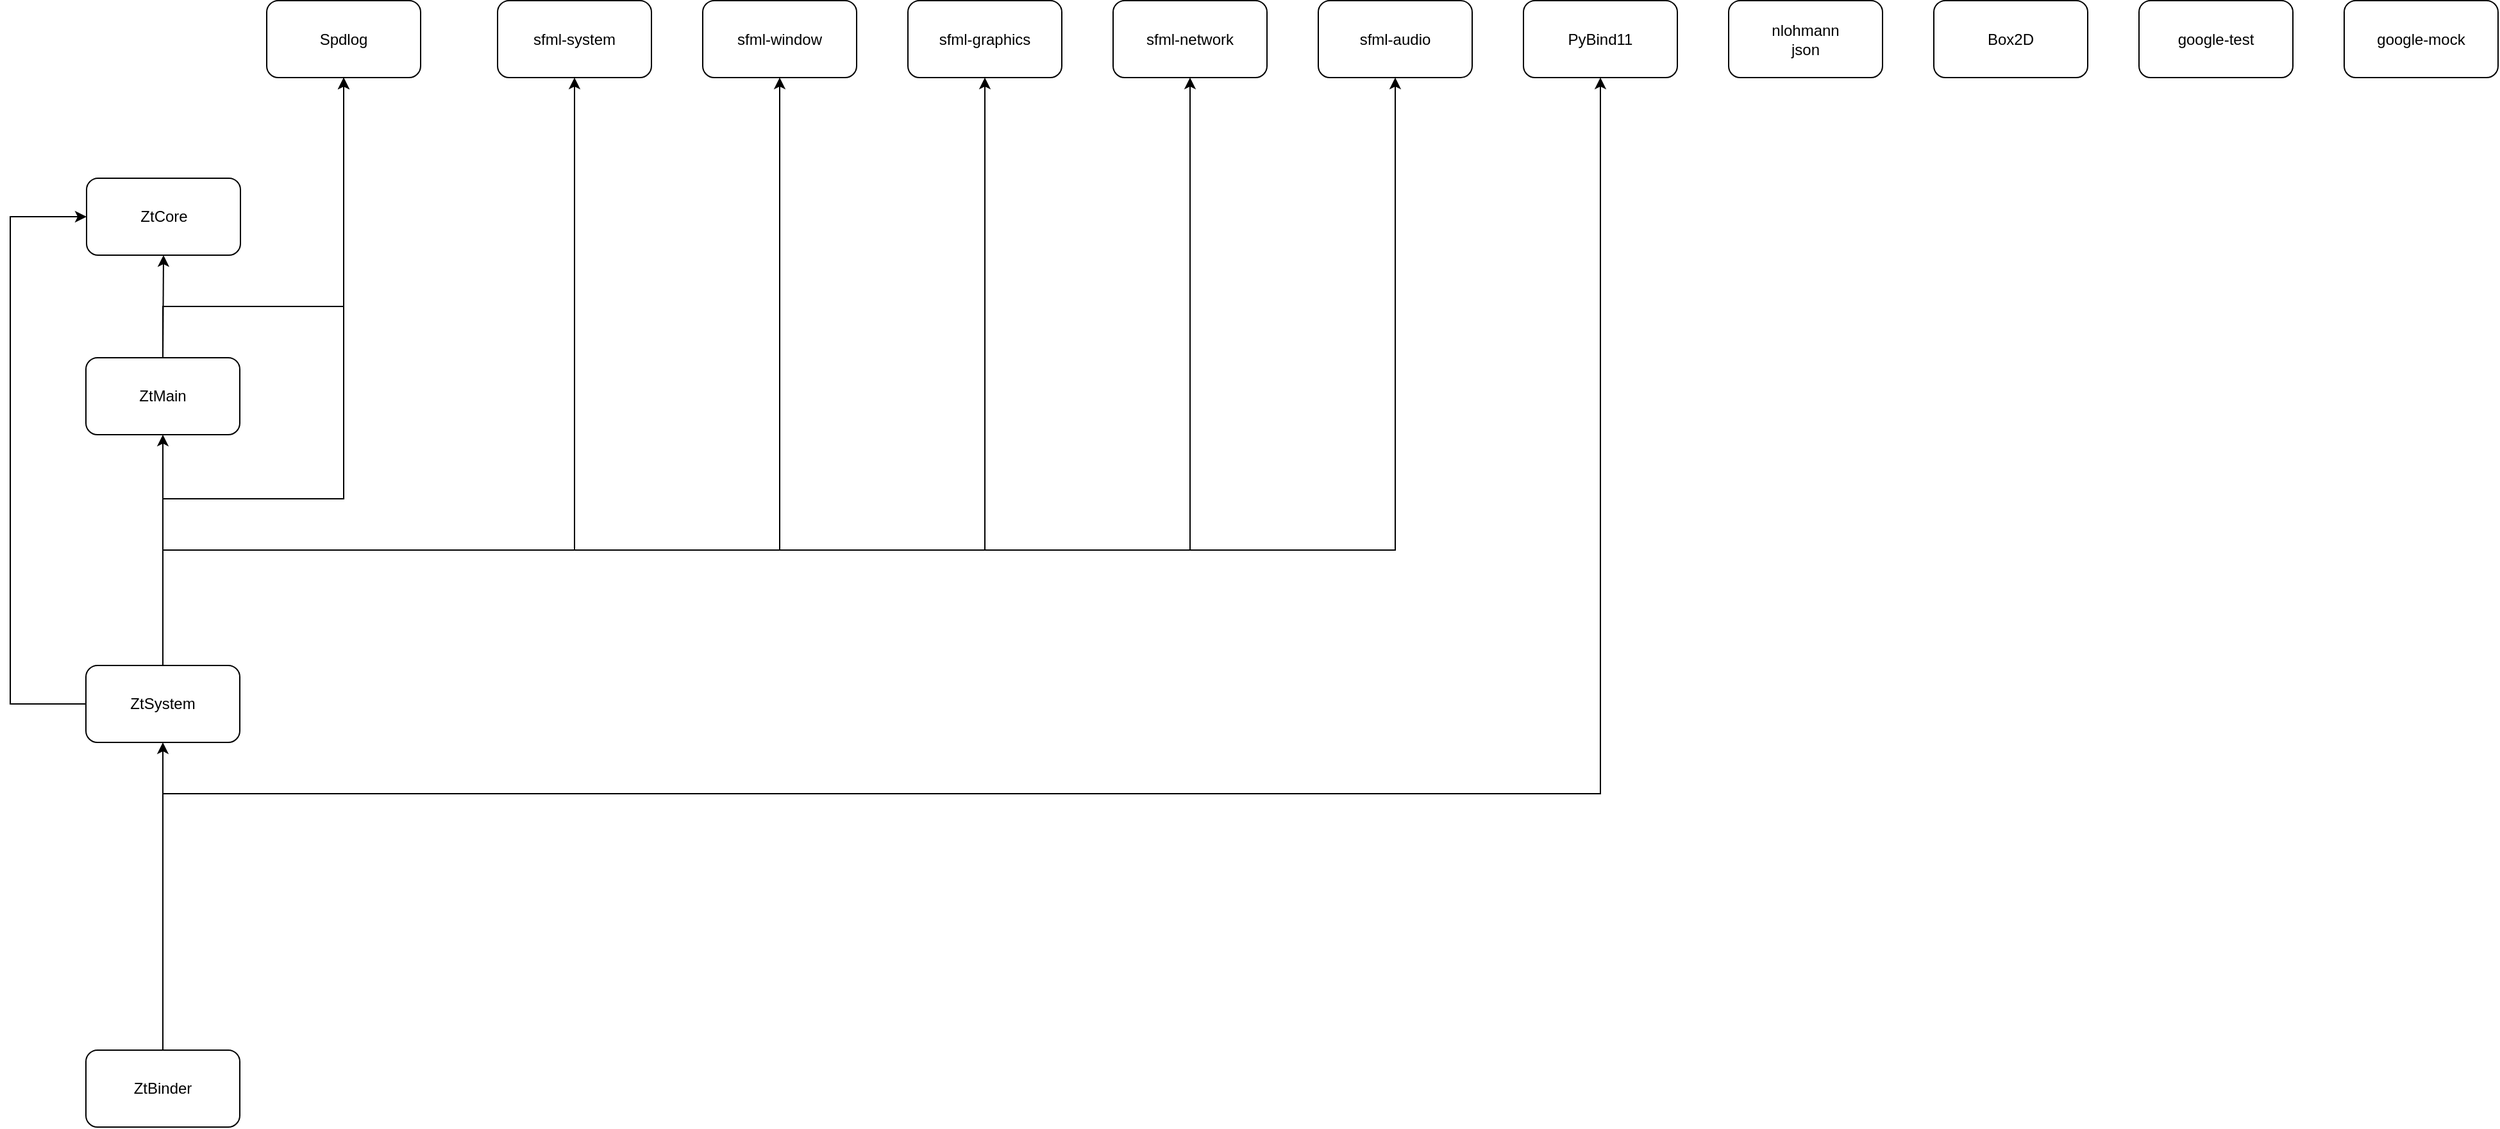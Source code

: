 <mxfile version="11.3.0" type="device" pages="1"><diagram id="3abh0IXuyjlP1rZzvHWu" name="Page-1"><mxGraphModel dx="1531" dy="1131" grid="1" gridSize="10" guides="1" tooltips="1" connect="1" arrows="1" fold="1" page="1" pageScale="1" pageWidth="1920" pageHeight="1200" math="0" shadow="0"><root><mxCell id="0"/><mxCell id="1" parent="0"/><mxCell id="gH2VBpLHHTSfeZT3TR4R-7" style="edgeStyle=orthogonalEdgeStyle;rounded=0;orthogonalLoop=1;jettySize=auto;html=1;exitX=0.5;exitY=0;exitDx=0;exitDy=0;entryX=0.5;entryY=1;entryDx=0;entryDy=0;" parent="1" source="gH2VBpLHHTSfeZT3TR4R-1" target="gH2VBpLHHTSfeZT3TR4R-8" edge="1"><mxGeometry relative="1" as="geometry"><mxPoint x="1040" y="500" as="targetPoint"/><Array as="points"><mxPoint x="899" y="520"/><mxPoint x="1040" y="520"/></Array></mxGeometry></mxCell><mxCell id="gH2VBpLHHTSfeZT3TR4R-1" value="ZtMain" style="rounded=1;whiteSpace=wrap;html=1;" parent="1" vertex="1"><mxGeometry x="839" y="560" width="120" height="60" as="geometry"/></mxCell><mxCell id="gH2VBpLHHTSfeZT3TR4R-2" value="ZtCore" style="rounded=1;whiteSpace=wrap;html=1;" parent="1" vertex="1"><mxGeometry x="839.5" y="420" width="120" height="60" as="geometry"/></mxCell><mxCell id="gH2VBpLHHTSfeZT3TR4R-3" value="" style="endArrow=classic;html=1;exitX=0.5;exitY=0;exitDx=0;exitDy=0;entryX=0.5;entryY=1;entryDx=0;entryDy=0;" parent="1" source="gH2VBpLHHTSfeZT3TR4R-1" target="gH2VBpLHHTSfeZT3TR4R-2" edge="1"><mxGeometry width="50" height="50" relative="1" as="geometry"><mxPoint x="779.5" y="560" as="sourcePoint"/><mxPoint x="1040" y="490" as="targetPoint"/></mxGeometry></mxCell><mxCell id="gH2VBpLHHTSfeZT3TR4R-5" style="edgeStyle=orthogonalEdgeStyle;rounded=0;orthogonalLoop=1;jettySize=auto;html=1;exitX=0.5;exitY=0;exitDx=0;exitDy=0;entryX=0.5;entryY=1;entryDx=0;entryDy=0;" parent="1" source="gH2VBpLHHTSfeZT3TR4R-4" target="gH2VBpLHHTSfeZT3TR4R-1" edge="1"><mxGeometry relative="1" as="geometry"/></mxCell><mxCell id="gH2VBpLHHTSfeZT3TR4R-6" style="edgeStyle=orthogonalEdgeStyle;rounded=0;orthogonalLoop=1;jettySize=auto;html=1;exitX=0;exitY=0.5;exitDx=0;exitDy=0;entryX=0;entryY=0.5;entryDx=0;entryDy=0;" parent="1" source="gH2VBpLHHTSfeZT3TR4R-4" target="gH2VBpLHHTSfeZT3TR4R-2" edge="1"><mxGeometry relative="1" as="geometry"><mxPoint x="739.5" y="470" as="targetPoint"/><Array as="points"><mxPoint x="780" y="830"/><mxPoint x="780" y="450"/></Array></mxGeometry></mxCell><mxCell id="gH2VBpLHHTSfeZT3TR4R-22" style="edgeStyle=orthogonalEdgeStyle;rounded=0;orthogonalLoop=1;jettySize=auto;html=1;exitX=0.5;exitY=0;exitDx=0;exitDy=0;entryX=0.5;entryY=1;entryDx=0;entryDy=0;" parent="1" source="gH2VBpLHHTSfeZT3TR4R-4" target="gH2VBpLHHTSfeZT3TR4R-8" edge="1"><mxGeometry relative="1" as="geometry"><Array as="points"><mxPoint x="899" y="670"/><mxPoint x="1040" y="670"/></Array></mxGeometry></mxCell><mxCell id="gH2VBpLHHTSfeZT3TR4R-23" style="edgeStyle=orthogonalEdgeStyle;rounded=0;orthogonalLoop=1;jettySize=auto;html=1;exitX=0.5;exitY=0;exitDx=0;exitDy=0;entryX=0.5;entryY=1;entryDx=0;entryDy=0;" parent="1" source="gH2VBpLHHTSfeZT3TR4R-4" target="gH2VBpLHHTSfeZT3TR4R-9" edge="1"><mxGeometry relative="1" as="geometry"><Array as="points"><mxPoint x="899" y="710"/><mxPoint x="1220" y="710"/></Array></mxGeometry></mxCell><mxCell id="gH2VBpLHHTSfeZT3TR4R-24" style="edgeStyle=orthogonalEdgeStyle;rounded=0;orthogonalLoop=1;jettySize=auto;html=1;exitX=0.5;exitY=0;exitDx=0;exitDy=0;entryX=0.5;entryY=1;entryDx=0;entryDy=0;" parent="1" source="gH2VBpLHHTSfeZT3TR4R-4" target="gH2VBpLHHTSfeZT3TR4R-12" edge="1"><mxGeometry relative="1" as="geometry"><Array as="points"><mxPoint x="899" y="710"/><mxPoint x="1380" y="710"/></Array></mxGeometry></mxCell><mxCell id="gH2VBpLHHTSfeZT3TR4R-25" style="edgeStyle=orthogonalEdgeStyle;rounded=0;orthogonalLoop=1;jettySize=auto;html=1;exitX=0.5;exitY=0;exitDx=0;exitDy=0;entryX=0.5;entryY=1;entryDx=0;entryDy=0;" parent="1" source="gH2VBpLHHTSfeZT3TR4R-4" target="gH2VBpLHHTSfeZT3TR4R-10" edge="1"><mxGeometry relative="1" as="geometry"><Array as="points"><mxPoint x="899" y="710"/><mxPoint x="1540" y="710"/></Array></mxGeometry></mxCell><mxCell id="gH2VBpLHHTSfeZT3TR4R-26" style="edgeStyle=orthogonalEdgeStyle;rounded=0;orthogonalLoop=1;jettySize=auto;html=1;exitX=0.5;exitY=0;exitDx=0;exitDy=0;entryX=0.5;entryY=1;entryDx=0;entryDy=0;" parent="1" source="gH2VBpLHHTSfeZT3TR4R-4" target="gH2VBpLHHTSfeZT3TR4R-11" edge="1"><mxGeometry relative="1" as="geometry"><Array as="points"><mxPoint x="899" y="710"/><mxPoint x="1700" y="710"/></Array></mxGeometry></mxCell><mxCell id="gH2VBpLHHTSfeZT3TR4R-27" style="edgeStyle=orthogonalEdgeStyle;rounded=0;orthogonalLoop=1;jettySize=auto;html=1;exitX=0.5;exitY=0;exitDx=0;exitDy=0;entryX=0.5;entryY=1;entryDx=0;entryDy=0;" parent="1" source="gH2VBpLHHTSfeZT3TR4R-4" target="gH2VBpLHHTSfeZT3TR4R-13" edge="1"><mxGeometry relative="1" as="geometry"><Array as="points"><mxPoint x="899" y="710"/><mxPoint x="1860" y="710"/></Array></mxGeometry></mxCell><mxCell id="gH2VBpLHHTSfeZT3TR4R-4" value="ZtSystem" style="rounded=1;whiteSpace=wrap;html=1;" parent="1" vertex="1"><mxGeometry x="839" y="800" width="120" height="60" as="geometry"/></mxCell><mxCell id="gH2VBpLHHTSfeZT3TR4R-8" value="Spdlog" style="rounded=1;whiteSpace=wrap;html=1;" parent="1" vertex="1"><mxGeometry x="980" y="281.5" width="120" height="60" as="geometry"/></mxCell><mxCell id="gH2VBpLHHTSfeZT3TR4R-9" value="sfml-system" style="rounded=1;whiteSpace=wrap;html=1;" parent="1" vertex="1"><mxGeometry x="1160" y="281.5" width="120" height="60" as="geometry"/></mxCell><mxCell id="gH2VBpLHHTSfeZT3TR4R-10" value="sfml-graphics" style="rounded=1;whiteSpace=wrap;html=1;" parent="1" vertex="1"><mxGeometry x="1480" y="281.5" width="120" height="60" as="geometry"/></mxCell><mxCell id="gH2VBpLHHTSfeZT3TR4R-11" value="sfml-network" style="rounded=1;whiteSpace=wrap;html=1;" parent="1" vertex="1"><mxGeometry x="1640" y="281.5" width="120" height="60" as="geometry"/></mxCell><mxCell id="gH2VBpLHHTSfeZT3TR4R-12" value="sfml-window" style="rounded=1;whiteSpace=wrap;html=1;" parent="1" vertex="1"><mxGeometry x="1320" y="281.5" width="120" height="60" as="geometry"/></mxCell><mxCell id="gH2VBpLHHTSfeZT3TR4R-13" value="sfml-audio" style="rounded=1;whiteSpace=wrap;html=1;" parent="1" vertex="1"><mxGeometry x="1800" y="281.5" width="120" height="60" as="geometry"/></mxCell><mxCell id="gH2VBpLHHTSfeZT3TR4R-14" value="google-test" style="rounded=1;whiteSpace=wrap;html=1;" parent="1" vertex="1"><mxGeometry x="2440" y="281.5" width="120" height="60" as="geometry"/></mxCell><mxCell id="gH2VBpLHHTSfeZT3TR4R-15" value="google-mock" style="rounded=1;whiteSpace=wrap;html=1;" parent="1" vertex="1"><mxGeometry x="2600" y="281.5" width="120" height="60" as="geometry"/></mxCell><mxCell id="gH2VBpLHHTSfeZT3TR4R-16" value="PyBind11" style="rounded=1;whiteSpace=wrap;html=1;" parent="1" vertex="1"><mxGeometry x="1960" y="281.5" width="120" height="60" as="geometry"/></mxCell><mxCell id="gH2VBpLHHTSfeZT3TR4R-17" value="nlohmann&lt;br&gt;json" style="rounded=1;whiteSpace=wrap;html=1;" parent="1" vertex="1"><mxGeometry x="2120" y="281.5" width="120" height="60" as="geometry"/></mxCell><mxCell id="gH2VBpLHHTSfeZT3TR4R-18" value="Box2D" style="rounded=1;whiteSpace=wrap;html=1;" parent="1" vertex="1"><mxGeometry x="2280" y="281.5" width="120" height="60" as="geometry"/></mxCell><mxCell id="gH2VBpLHHTSfeZT3TR4R-29" style="edgeStyle=orthogonalEdgeStyle;rounded=0;orthogonalLoop=1;jettySize=auto;html=1;exitX=0.5;exitY=0;exitDx=0;exitDy=0;entryX=0.5;entryY=1;entryDx=0;entryDy=0;" parent="1" source="gH2VBpLHHTSfeZT3TR4R-28" target="gH2VBpLHHTSfeZT3TR4R-4" edge="1"><mxGeometry relative="1" as="geometry"/></mxCell><mxCell id="gH2VBpLHHTSfeZT3TR4R-31" style="edgeStyle=orthogonalEdgeStyle;rounded=0;orthogonalLoop=1;jettySize=auto;html=1;exitX=0.5;exitY=0;exitDx=0;exitDy=0;entryX=0.5;entryY=1;entryDx=0;entryDy=0;" parent="1" source="gH2VBpLHHTSfeZT3TR4R-28" target="gH2VBpLHHTSfeZT3TR4R-16" edge="1"><mxGeometry relative="1" as="geometry"><Array as="points"><mxPoint x="899" y="900"/><mxPoint x="2020" y="900"/></Array></mxGeometry></mxCell><mxCell id="gH2VBpLHHTSfeZT3TR4R-28" value="ZtBinder" style="rounded=1;whiteSpace=wrap;html=1;" parent="1" vertex="1"><mxGeometry x="839" y="1100" width="120" height="60" as="geometry"/></mxCell></root></mxGraphModel></diagram></mxfile>